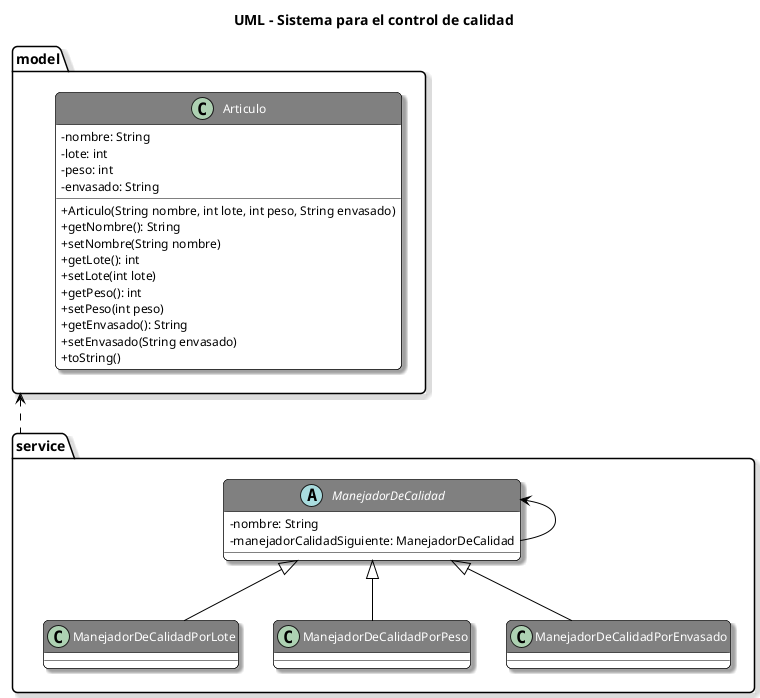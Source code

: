 @startuml
'https://plantuml.com/class-diagram
'___________STYLES___________
title UML - Sistema para el control de calidad
skinparam classAttributeIconSize 0
skinparam backgroundColor White
skinparam RoundCorner 10
skinparam Shadowing true

skinparam class {
    ArrowColor Black
    BackgroundColor White
    HeaderBackgroundColor Gray
    BorderColor Black
    FontColor White
    FontSize 14
    AttributeFontSize 12
}

skinparam object{
    ArrowColor Black
    BackgroundColor White
    BorderColor Black
    FontColor Black
    FontSize 14
    AttributeFontSize 12
}

skinparam note {
    BackgroundColor LightYellow
    BorderColor Black
}

'___________UML___________

package model {
class Articulo {
- nombre: String
- lote: int
- peso: int
- envasado: String
+ Articulo(String nombre, int lote, int peso, String envasado)
+ getNombre(): String
+ setNombre(String nombre)
+ getLote(): int
+ setLote(int lote)
+ getPeso(): int
+ setPeso(int peso)
+ getEnvasado(): String
+ setEnvasado(String envasado)
+ toString()
}
}

package service {
abstract ManejadorDeCalidad {
- nombre: String
- manejadorCalidadSiguiente: ManejadorDeCalidad
}

class ManejadorDeCalidadPorLote {
}

class ManejadorDeCalidadPorPeso {
}

class ManejadorDeCalidadPorEnvasado {
}
}

model <.. service
ManejadorDeCalidad <- ManejadorDeCalidad
ManejadorDeCalidad <|-- ManejadorDeCalidadPorLote
ManejadorDeCalidad <|-- ManejadorDeCalidadPorPeso
ManejadorDeCalidad <|-- ManejadorDeCalidadPorEnvasado

@enduml
